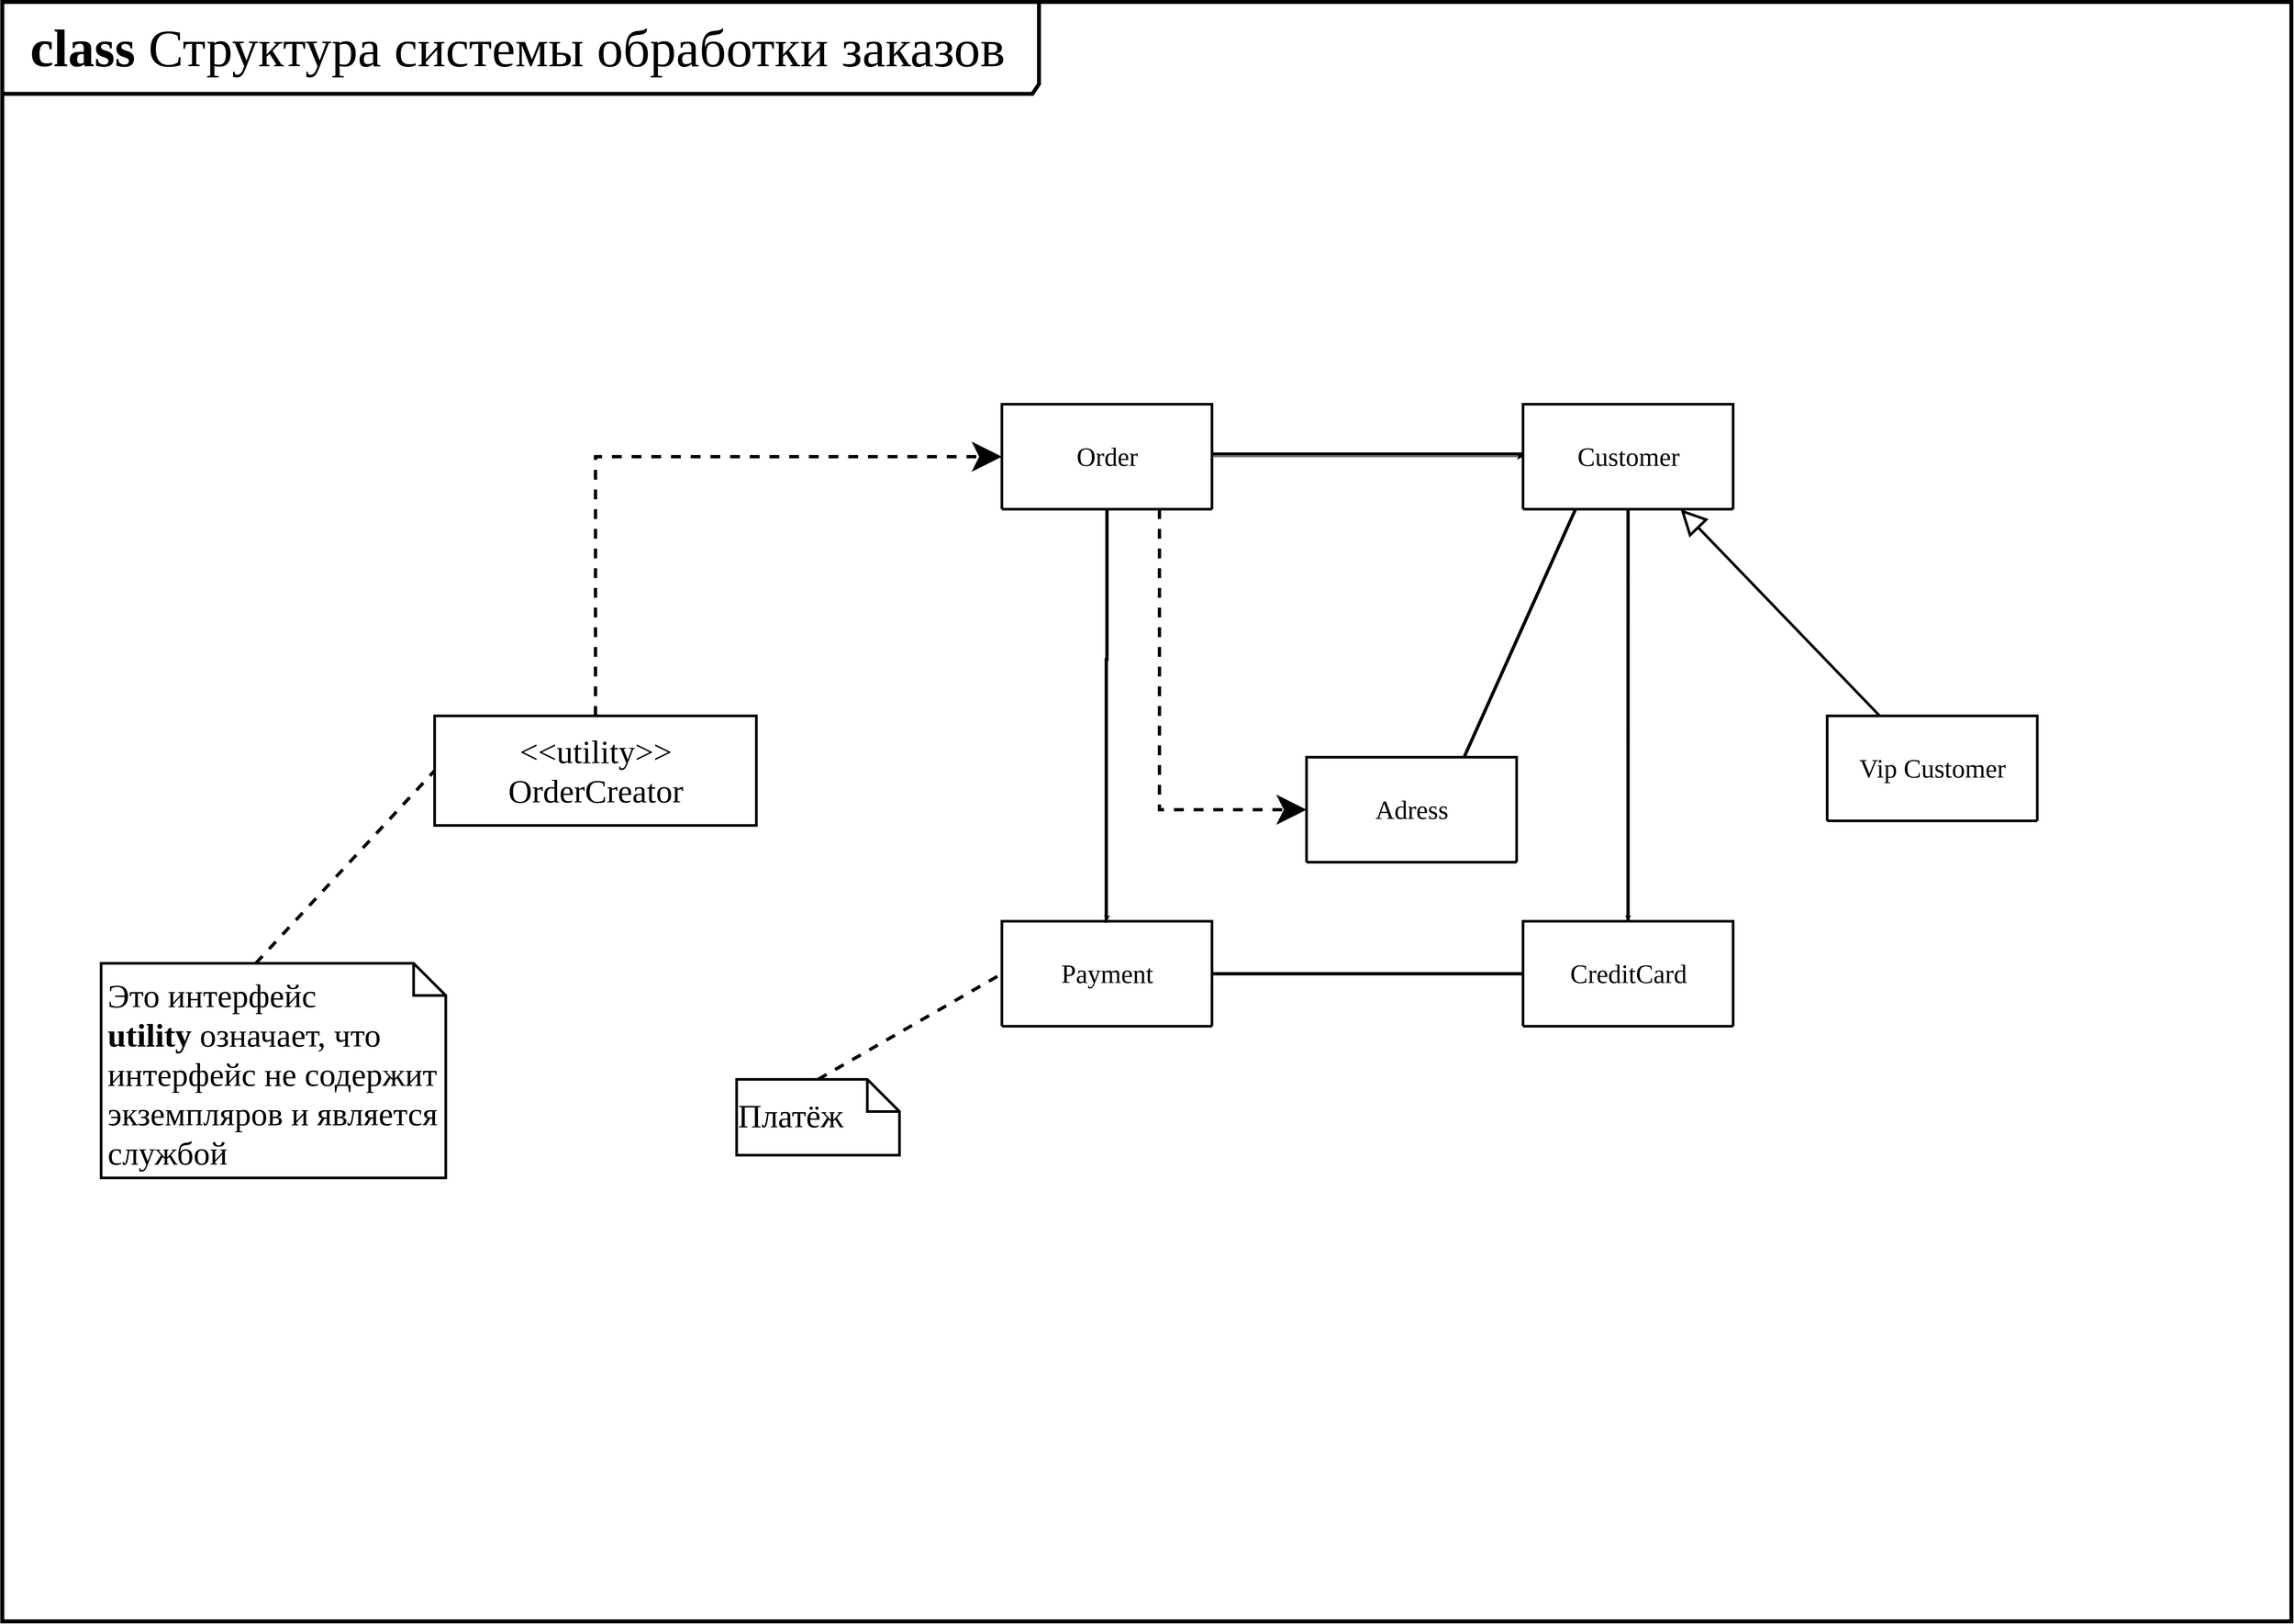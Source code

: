 <mxfile version="13.0.4" type="device"><diagram id="C2ll86_H4dDXe5PMRrQf" name="Страница 1"><mxGraphModel dx="4408" dy="2816" grid="0" gridSize="10" guides="1" tooltips="1" connect="1" arrows="1" fold="1" page="1" pageScale="1" pageWidth="1169" pageHeight="827" background="#FFFFFF" math="0" shadow="0"><root><mxCell id="0"/><mxCell id="1" parent="0"/><mxCell id="RpXPsaA2EfyiFCPnPWXS-1" value="&lt;blockquote style=&quot;margin: 0px 0px 0px 40px ; border: none ; padding: 0px ; font-size: 80px&quot;&gt;&lt;div&gt;&lt;b&gt;class&lt;/b&gt;&lt;span&gt;&amp;nbsp;Структура системы обработки заказов&lt;/span&gt;&lt;/div&gt;&lt;/blockquote&gt;" style="shape=umlFrame;whiteSpace=wrap;html=1;strokeWidth=6;width=1579;height=140;fillColor=none;strokeColor=#000000;fontColor=#000000;align=left;labelBackgroundColor=none;fontFamily=Times New Roman;fontSize=24;labelBorderColor=none;" parent="1" vertex="1"><mxGeometry x="11.5" y="10" width="3486.5" height="2468" as="geometry"/></mxCell><mxCell id="-6LYFsdImO7CzYDlK28p-5" value="" style="edgeStyle=orthogonalEdgeStyle;rounded=0;orthogonalLoop=1;jettySize=auto;html=1;" parent="1" source="A0N89JHzy4WWxgcULXXs-25" target="-6LYFsdImO7CzYDlK28p-1" edge="1"><mxGeometry relative="1" as="geometry"/></mxCell><mxCell id="-6LYFsdImO7CzYDlK28p-15" value="" style="edgeStyle=orthogonalEdgeStyle;rounded=0;orthogonalLoop=1;jettySize=auto;html=1;" parent="1" source="A0N89JHzy4WWxgcULXXs-25" target="-6LYFsdImO7CzYDlK28p-11" edge="1"><mxGeometry relative="1" as="geometry"/></mxCell><mxCell id="-6LYFsdImO7CzYDlK28p-26" style="edgeStyle=orthogonalEdgeStyle;rounded=0;orthogonalLoop=1;jettySize=auto;html=1;exitX=0.5;exitY=1;exitDx=0;exitDy=0;entryX=0.5;entryY=0;entryDx=0;entryDy=0;strokeColor=#000000;strokeWidth=5;endArrow=none;endFill=0;" parent="1" source="A0N89JHzy4WWxgcULXXs-25" target="-6LYFsdImO7CzYDlK28p-11" edge="1"><mxGeometry relative="1" as="geometry"><Array as="points"><mxPoint x="1694" y="1012"/><mxPoint x="1693" y="1012"/></Array></mxGeometry></mxCell><mxCell id="-6LYFsdImO7CzYDlK28p-10" value="" style="edgeStyle=orthogonalEdgeStyle;rounded=0;orthogonalLoop=1;jettySize=auto;html=1;" parent="1" source="-6LYFsdImO7CzYDlK28p-1" target="-6LYFsdImO7CzYDlK28p-6" edge="1"><mxGeometry relative="1" as="geometry"/></mxCell><mxCell id="A0N89JHzy4WWxgcULXXs-48" style="rounded=0;orthogonalLoop=1;jettySize=auto;html=1;exitX=0;exitY=0;exitDx=235.5;exitDy=0;exitPerimeter=0;dashed=1;startSize=218;strokeColor=#000000;strokeWidth=5;fontFamily=Times New Roman;fontSize=40;fontColor=#000000;entryX=0;entryY=0.5;entryDx=0;entryDy=0;endArrow=none;endFill=0;" parent="1" source="A0N89JHzy4WWxgcULXXs-3" target="A0N89JHzy4WWxgcULXXs-10" edge="1"><mxGeometry relative="1" as="geometry"/></mxCell><mxCell id="A0N89JHzy4WWxgcULXXs-3" value="&lt;font&gt;&lt;span style=&quot;font-size: 50px&quot;&gt;Это интерфейс&lt;br&gt;&lt;/span&gt;&lt;span style=&quot;text-align: center&quot;&gt;&lt;font style=&quot;font-size: 50px&quot;&gt;&lt;b&gt;utility &lt;/b&gt;означает, что интерфейс н&lt;/font&gt;&lt;/span&gt;&lt;span style=&quot;font-size: 50px&quot;&gt;е содержит экземпляров и является службой&lt;/span&gt;&lt;br style=&quot;font-size: 50px&quot;&gt;&lt;/font&gt;" style="shape=note;whiteSpace=wrap;html=1;size=49;verticalAlign=middle;align=left;spacingTop=10;strokeColor=#000000;strokeWidth=4;fillColor=none;fontColor=#000000;fontFamily=Times New Roman;fontSize=50;spacing=10;" parent="1" vertex="1"><mxGeometry x="162" y="1475.16" width="525" height="327" as="geometry"/></mxCell><mxCell id="A0N89JHzy4WWxgcULXXs-56" style="edgeStyle=orthogonalEdgeStyle;orthogonalLoop=1;jettySize=auto;html=1;exitX=0.5;exitY=0;exitDx=0;exitDy=0;entryX=0;entryY=0.5;entryDx=0;entryDy=0;dashed=1;strokeColor=#000000;strokeWidth=5;fontFamily=Times New Roman;fontSize=40;fontColor=#000000;startArrow=none;startFill=0;rounded=0;endSize=30;" parent="1" source="A0N89JHzy4WWxgcULXXs-10" target="A0N89JHzy4WWxgcULXXs-25" edge="1"><mxGeometry relative="1" as="geometry"><mxPoint x="1453.502" y="473.0" as="targetPoint"/></mxGeometry></mxCell><mxCell id="A0N89JHzy4WWxgcULXXs-10" value="&lt;font style=&quot;font-size: 50px&quot;&gt;&lt;span style=&quot;&quot;&gt;&amp;lt;&amp;lt;utility&amp;gt;&amp;gt;&lt;/span&gt;&lt;br style=&quot;padding: 0px; margin: 0px;&quot;&gt;&lt;span style=&quot;&quot;&gt;OrderCreator&lt;/span&gt;&lt;/font&gt;" style="html=1;strokeColor=#000000;strokeWidth=4;fillColor=none;fontFamily=Times New Roman;fontSize=30;fontColor=#000000;fontStyle=0" parent="1" vertex="1"><mxGeometry x="670" y="1098" width="490" height="167" as="geometry"/></mxCell><mxCell id="-6LYFsdImO7CzYDlK28p-28" value="&lt;font&gt;Платёж&lt;br style=&quot;font-size: 50px&quot;&gt;&lt;/font&gt;" style="shape=note;whiteSpace=wrap;html=1;size=49;verticalAlign=middle;align=left;spacingTop=-6;strokeColor=#000000;strokeWidth=4;fillColor=none;fontColor=#000000;fontFamily=Times New Roman;fontSize=50;" parent="1" vertex="1"><mxGeometry x="1130" y="1652" width="248" height="115.5" as="geometry"/></mxCell><mxCell id="-6LYFsdImO7CzYDlK28p-29" style="edgeStyle=orthogonalEdgeStyle;rounded=0;orthogonalLoop=1;jettySize=auto;html=1;exitX=0;exitY=0.5;exitDx=0;exitDy=0;entryX=1;entryY=0.5;entryDx=0;entryDy=0;strokeColor=#000000;strokeWidth=5;endArrow=none;endFill=0;" parent="1" source="-6LYFsdImO7CzYDlK28p-6" target="-6LYFsdImO7CzYDlK28p-11" edge="1"><mxGeometry relative="1" as="geometry"><mxPoint x="2079" y="1193" as="sourcePoint"/><mxPoint x="2079.004" y="1821.028" as="targetPoint"/><Array as="points"><mxPoint x="2078" y="1491"/><mxPoint x="2078" y="1491"/></Array></mxGeometry></mxCell><mxCell id="-6LYFsdImO7CzYDlK28p-30" style="edgeStyle=orthogonalEdgeStyle;rounded=0;orthogonalLoop=1;jettySize=auto;html=1;exitX=0;exitY=0.5;exitDx=0;exitDy=0;entryX=1;entryY=0.5;entryDx=0;entryDy=0;strokeColor=#000000;strokeWidth=5;endArrow=none;endFill=0;" parent="1" edge="1"><mxGeometry relative="1" as="geometry"><mxPoint x="2327.711" y="699.028" as="sourcePoint"/><mxPoint x="1854.004" y="699.028" as="targetPoint"/><Array as="points"><mxPoint x="2078" y="699"/><mxPoint x="2078" y="699"/></Array></mxGeometry></mxCell><mxCell id="9WzbZKlg8HmgGUiB9JmM-2" style="edgeStyle=orthogonalEdgeStyle;rounded=0;orthogonalLoop=1;jettySize=auto;html=1;exitX=0.75;exitY=1;exitDx=0;exitDy=0;entryX=0;entryY=0.5;entryDx=0;entryDy=0;strokeColor=#000000;strokeWidth=5;dashed=1;endSize=30;" parent="1" source="A0N89JHzy4WWxgcULXXs-25" target="-6LYFsdImO7CzYDlK28p-16" edge="1"><mxGeometry relative="1" as="geometry"/></mxCell><mxCell id="A0N89JHzy4WWxgcULXXs-25" value="Order" style="swimlane;fontStyle=0;childLayout=stackLayout;horizontal=1;startSize=218;fillColor=none;horizontalStack=0;resizeParent=1;resizeParentMax=0;resizeLast=0;collapsible=1;marginBottom=0;strokeColor=#000000;strokeWidth=4;fontFamily=Times New Roman;fontSize=40;fontColor=#000000;html=1;" parent="1" vertex="1" collapsed="1"><mxGeometry x="1534" y="623" width="320" height="160" as="geometry"><mxRectangle x="2174" y="760" width="480" height="397.527" as="alternateBounds"/></mxGeometry></mxCell><mxCell id="A0N89JHzy4WWxgcULXXs-26" value="" style="text;strokeColor=#000000;fillColor=none;align=left;verticalAlign=top;spacingLeft=4;spacingRight=4;overflow=hidden;rotatable=0;points=[[0,0.5],[1,0.5]];portConstraint=eastwest;fontColor=#000000;fontFamily=Times New Roman;fontSize=30;horizontal=1;strokeWidth=2;" parent="A0N89JHzy4WWxgcULXXs-25" vertex="1"><mxGeometry y="160" width="320" height="59.842" as="geometry"/></mxCell><mxCell id="A0N89JHzy4WWxgcULXXs-27" value="" style="text;strokeColor=#000000;fillColor=none;align=left;verticalAlign=top;spacingLeft=4;spacingRight=4;overflow=hidden;rotatable=0;points=[[0,0.5],[1,0.5]];portConstraint=eastwest;fontColor=#000000;fontFamily=Times New Roman;fontSize=30;strokeWidth=2;" parent="A0N89JHzy4WWxgcULXXs-25" vertex="1"><mxGeometry y="219.842" width="320" height="59.842" as="geometry"/></mxCell><mxCell id="A0N89JHzy4WWxgcULXXs-28" value="" style="text;strokeColor=#000000;fillColor=none;align=left;verticalAlign=top;spacingLeft=4;spacingRight=4;overflow=hidden;rotatable=0;points=[[0,0.5],[1,0.5]];portConstraint=eastwest;fontColor=#000000;fontFamily=Times New Roman;fontSize=30;strokeWidth=2;" parent="A0N89JHzy4WWxgcULXXs-25" vertex="1"><mxGeometry y="279.685" width="320" height="59.842" as="geometry"/></mxCell><mxCell id="9WzbZKlg8HmgGUiB9JmM-4" style="rounded=0;orthogonalLoop=1;jettySize=auto;html=1;exitX=0.25;exitY=1;exitDx=0;exitDy=0;entryX=0.75;entryY=0;entryDx=0;entryDy=0;strokeColor=#000000;strokeWidth=5;endArrow=none;endFill=0;" parent="1" source="-6LYFsdImO7CzYDlK28p-1" target="-6LYFsdImO7CzYDlK28p-16" edge="1"><mxGeometry relative="1" as="geometry"/></mxCell><mxCell id="-6LYFsdImO7CzYDlK28p-1" value="Customer" style="swimlane;fontStyle=0;childLayout=stackLayout;horizontal=1;startSize=218;fillColor=none;horizontalStack=0;resizeParent=1;resizeParentMax=0;resizeLast=0;collapsible=1;marginBottom=0;strokeColor=#000000;strokeWidth=4;fontFamily=Times New Roman;fontSize=40;fontColor=#000000;html=1;" parent="1" vertex="1" collapsed="1"><mxGeometry x="2327.711" y="623" width="320" height="160" as="geometry"><mxRectangle x="2174" y="760" width="480" height="397.527" as="alternateBounds"/></mxGeometry></mxCell><mxCell id="-6LYFsdImO7CzYDlK28p-2" value="" style="text;strokeColor=#000000;fillColor=none;align=left;verticalAlign=top;spacingLeft=4;spacingRight=4;overflow=hidden;rotatable=0;points=[[0,0.5],[1,0.5]];portConstraint=eastwest;fontColor=#000000;fontFamily=Times New Roman;fontSize=30;horizontal=1;strokeWidth=2;" parent="-6LYFsdImO7CzYDlK28p-1" vertex="1"><mxGeometry y="160" width="320" height="59.842" as="geometry"/></mxCell><mxCell id="-6LYFsdImO7CzYDlK28p-3" value="" style="text;strokeColor=#000000;fillColor=none;align=left;verticalAlign=top;spacingLeft=4;spacingRight=4;overflow=hidden;rotatable=0;points=[[0,0.5],[1,0.5]];portConstraint=eastwest;fontColor=#000000;fontFamily=Times New Roman;fontSize=30;strokeWidth=2;" parent="-6LYFsdImO7CzYDlK28p-1" vertex="1"><mxGeometry y="219.842" width="320" height="59.842" as="geometry"/></mxCell><mxCell id="-6LYFsdImO7CzYDlK28p-4" value="" style="text;strokeColor=#000000;fillColor=none;align=left;verticalAlign=top;spacingLeft=4;spacingRight=4;overflow=hidden;rotatable=0;points=[[0,0.5],[1,0.5]];portConstraint=eastwest;fontColor=#000000;fontFamily=Times New Roman;fontSize=30;strokeWidth=2;" parent="-6LYFsdImO7CzYDlK28p-1" vertex="1"><mxGeometry y="279.685" width="320" height="59.842" as="geometry"/></mxCell><mxCell id="-6LYFsdImO7CzYDlK28p-6" value="CreditCard" style="swimlane;fontStyle=0;childLayout=stackLayout;horizontal=1;startSize=218;fillColor=none;horizontalStack=0;resizeParent=1;resizeParentMax=0;resizeLast=0;collapsible=1;marginBottom=0;strokeColor=#000000;strokeWidth=4;fontFamily=Times New Roman;fontSize=40;fontColor=#000000;html=1;" parent="1" vertex="1" collapsed="1"><mxGeometry x="2327.711" y="1411.028" width="320" height="160" as="geometry"><mxRectangle x="2174" y="760" width="480" height="397.527" as="alternateBounds"/></mxGeometry></mxCell><mxCell id="-6LYFsdImO7CzYDlK28p-7" value="" style="text;strokeColor=#000000;fillColor=none;align=left;verticalAlign=top;spacingLeft=4;spacingRight=4;overflow=hidden;rotatable=0;points=[[0,0.5],[1,0.5]];portConstraint=eastwest;fontColor=#000000;fontFamily=Times New Roman;fontSize=30;horizontal=1;strokeWidth=2;" parent="-6LYFsdImO7CzYDlK28p-6" vertex="1"><mxGeometry y="160" width="320" height="59.842" as="geometry"/></mxCell><mxCell id="-6LYFsdImO7CzYDlK28p-8" value="" style="text;strokeColor=#000000;fillColor=none;align=left;verticalAlign=top;spacingLeft=4;spacingRight=4;overflow=hidden;rotatable=0;points=[[0,0.5],[1,0.5]];portConstraint=eastwest;fontColor=#000000;fontFamily=Times New Roman;fontSize=30;strokeWidth=2;" parent="-6LYFsdImO7CzYDlK28p-6" vertex="1"><mxGeometry y="219.842" width="320" height="59.842" as="geometry"/></mxCell><mxCell id="-6LYFsdImO7CzYDlK28p-9" value="" style="text;strokeColor=#000000;fillColor=none;align=left;verticalAlign=top;spacingLeft=4;spacingRight=4;overflow=hidden;rotatable=0;points=[[0,0.5],[1,0.5]];portConstraint=eastwest;fontColor=#000000;fontFamily=Times New Roman;fontSize=30;strokeWidth=2;" parent="-6LYFsdImO7CzYDlK28p-6" vertex="1"><mxGeometry y="279.685" width="320" height="59.842" as="geometry"/></mxCell><mxCell id="-6LYFsdImO7CzYDlK28p-11" value="Payment" style="swimlane;fontStyle=0;childLayout=stackLayout;horizontal=1;startSize=218;fillColor=none;horizontalStack=0;resizeParent=1;resizeParentMax=0;resizeLast=0;collapsible=1;marginBottom=0;strokeColor=#000000;strokeWidth=4;fontFamily=Times New Roman;fontSize=40;fontColor=#000000;html=1;" parent="1" vertex="1" collapsed="1"><mxGeometry x="1534.004" y="1411.028" width="320" height="160" as="geometry"><mxRectangle x="2173.224" y="1377.95" width="480" height="397.527" as="alternateBounds"/></mxGeometry></mxCell><mxCell id="-6LYFsdImO7CzYDlK28p-12" value="" style="text;strokeColor=#000000;fillColor=none;align=left;verticalAlign=top;spacingLeft=4;spacingRight=4;overflow=hidden;rotatable=0;points=[[0,0.5],[1,0.5]];portConstraint=eastwest;fontColor=#000000;fontFamily=Times New Roman;fontSize=30;horizontal=1;strokeWidth=2;" parent="-6LYFsdImO7CzYDlK28p-11" vertex="1"><mxGeometry y="160" width="320" height="59.842" as="geometry"/></mxCell><mxCell id="-6LYFsdImO7CzYDlK28p-13" value="" style="text;strokeColor=#000000;fillColor=none;align=left;verticalAlign=top;spacingLeft=4;spacingRight=4;overflow=hidden;rotatable=0;points=[[0,0.5],[1,0.5]];portConstraint=eastwest;fontColor=#000000;fontFamily=Times New Roman;fontSize=30;strokeWidth=2;" parent="-6LYFsdImO7CzYDlK28p-11" vertex="1"><mxGeometry y="219.842" width="320" height="59.842" as="geometry"/></mxCell><mxCell id="-6LYFsdImO7CzYDlK28p-14" value="" style="text;strokeColor=#000000;fillColor=none;align=left;verticalAlign=top;spacingLeft=4;spacingRight=4;overflow=hidden;rotatable=0;points=[[0,0.5],[1,0.5]];portConstraint=eastwest;fontColor=#000000;fontFamily=Times New Roman;fontSize=30;strokeWidth=2;" parent="-6LYFsdImO7CzYDlK28p-11" vertex="1"><mxGeometry y="279.685" width="320" height="59.842" as="geometry"/></mxCell><mxCell id="9WzbZKlg8HmgGUiB9JmM-1" style="edgeStyle=orthogonalEdgeStyle;rounded=0;orthogonalLoop=1;jettySize=auto;html=1;strokeColor=#000000;strokeWidth=5;endArrow=none;endFill=0;entryX=0.5;entryY=0;entryDx=0;entryDy=0;exitX=0.5;exitY=1;exitDx=0;exitDy=0;" parent="1" source="-6LYFsdImO7CzYDlK28p-1" target="-6LYFsdImO7CzYDlK28p-6" edge="1"><mxGeometry relative="1" as="geometry"><Array as="points"><mxPoint x="2488" y="1171"/><mxPoint x="2488" y="1171"/></Array><mxPoint x="2487.04" y="780" as="sourcePoint"/><mxPoint x="2487" y="1375" as="targetPoint"/></mxGeometry></mxCell><mxCell id="9WzbZKlg8HmgGUiB9JmM-3" style="rounded=0;orthogonalLoop=1;jettySize=auto;html=1;exitX=0.5;exitY=0;exitDx=0;exitDy=0;exitPerimeter=0;dashed=1;startSize=218;strokeColor=#000000;strokeWidth=5;fontFamily=Times New Roman;fontSize=40;fontColor=#000000;entryX=0;entryY=0.5;entryDx=0;entryDy=0;endArrow=none;endFill=0;" parent="1" source="-6LYFsdImO7CzYDlK28p-28" edge="1"><mxGeometry relative="1" as="geometry"><mxPoint x="1534.004" y="1491.028" as="targetPoint"/><mxPoint x="1303.5" y="1616" as="sourcePoint"/></mxGeometry></mxCell><mxCell id="9WzbZKlg8HmgGUiB9JmM-6" value="" style="endArrow=block;endFill=0;endSize=30;html=1;strokeColor=#000000;strokeWidth=4;entryX=0.75;entryY=1;entryDx=0;entryDy=0;exitX=0.25;exitY=0;exitDx=0;exitDy=0;startArrow=none;startFill=0;" parent="1" source="-6LYFsdImO7CzYDlK28p-21" target="-6LYFsdImO7CzYDlK28p-1" edge="1"><mxGeometry width="160" relative="1" as="geometry"><mxPoint x="2529" y="951" as="sourcePoint"/><mxPoint x="2689" y="951" as="targetPoint"/></mxGeometry></mxCell><mxCell id="-6LYFsdImO7CzYDlK28p-16" value="Adress" style="swimlane;fontStyle=0;childLayout=stackLayout;horizontal=1;startSize=218;fillColor=none;horizontalStack=0;resizeParent=1;resizeParentMax=0;resizeLast=0;collapsible=1;marginBottom=0;strokeColor=#000000;strokeWidth=4;fontFamily=Times New Roman;fontSize=40;fontColor=#000000;html=1;" parent="1" vertex="1" collapsed="1"><mxGeometry x="1998" y="1161" width="320" height="160" as="geometry"><mxRectangle x="2174" y="760" width="480" height="397.527" as="alternateBounds"/></mxGeometry></mxCell><mxCell id="-6LYFsdImO7CzYDlK28p-17" value="" style="text;strokeColor=#000000;fillColor=none;align=left;verticalAlign=top;spacingLeft=4;spacingRight=4;overflow=hidden;rotatable=0;points=[[0,0.5],[1,0.5]];portConstraint=eastwest;fontColor=#000000;fontFamily=Times New Roman;fontSize=30;horizontal=1;strokeWidth=2;" parent="-6LYFsdImO7CzYDlK28p-16" vertex="1"><mxGeometry y="160" width="320" height="59.842" as="geometry"/></mxCell><mxCell id="-6LYFsdImO7CzYDlK28p-18" value="" style="text;strokeColor=#000000;fillColor=none;align=left;verticalAlign=top;spacingLeft=4;spacingRight=4;overflow=hidden;rotatable=0;points=[[0,0.5],[1,0.5]];portConstraint=eastwest;fontColor=#000000;fontFamily=Times New Roman;fontSize=30;strokeWidth=2;" parent="-6LYFsdImO7CzYDlK28p-16" vertex="1"><mxGeometry y="219.842" width="320" height="59.842" as="geometry"/></mxCell><mxCell id="-6LYFsdImO7CzYDlK28p-19" value="" style="text;strokeColor=#000000;fillColor=none;align=left;verticalAlign=top;spacingLeft=4;spacingRight=4;overflow=hidden;rotatable=0;points=[[0,0.5],[1,0.5]];portConstraint=eastwest;fontColor=#000000;fontFamily=Times New Roman;fontSize=30;strokeWidth=2;" parent="-6LYFsdImO7CzYDlK28p-16" vertex="1"><mxGeometry y="279.685" width="320" height="59.842" as="geometry"/></mxCell><mxCell id="-6LYFsdImO7CzYDlK28p-21" value="Vip Customer" style="swimlane;fontStyle=0;childLayout=stackLayout;horizontal=1;startSize=218;fillColor=none;horizontalStack=0;resizeParent=1;resizeParentMax=0;resizeLast=0;collapsible=1;marginBottom=0;strokeColor=#000000;strokeWidth=4;fontFamily=Times New Roman;fontSize=40;fontColor=#000000;html=1;" parent="1" vertex="1" collapsed="1"><mxGeometry x="2791" y="1098" width="320" height="160" as="geometry"><mxRectangle x="2174" y="760" width="480" height="397.527" as="alternateBounds"/></mxGeometry></mxCell><mxCell id="-6LYFsdImO7CzYDlK28p-22" value="" style="text;strokeColor=#000000;fillColor=none;align=left;verticalAlign=top;spacingLeft=4;spacingRight=4;overflow=hidden;rotatable=0;points=[[0,0.5],[1,0.5]];portConstraint=eastwest;fontColor=#000000;fontFamily=Times New Roman;fontSize=30;horizontal=1;strokeWidth=2;" parent="-6LYFsdImO7CzYDlK28p-21" vertex="1"><mxGeometry y="160" width="320" height="59.842" as="geometry"/></mxCell><mxCell id="-6LYFsdImO7CzYDlK28p-23" value="" style="text;strokeColor=#000000;fillColor=none;align=left;verticalAlign=top;spacingLeft=4;spacingRight=4;overflow=hidden;rotatable=0;points=[[0,0.5],[1,0.5]];portConstraint=eastwest;fontColor=#000000;fontFamily=Times New Roman;fontSize=30;strokeWidth=2;" parent="-6LYFsdImO7CzYDlK28p-21" vertex="1"><mxGeometry y="219.842" width="320" height="59.842" as="geometry"/></mxCell><mxCell id="-6LYFsdImO7CzYDlK28p-24" value="" style="text;strokeColor=#000000;fillColor=none;align=left;verticalAlign=top;spacingLeft=4;spacingRight=4;overflow=hidden;rotatable=0;points=[[0,0.5],[1,0.5]];portConstraint=eastwest;fontColor=#000000;fontFamily=Times New Roman;fontSize=30;strokeWidth=2;" parent="-6LYFsdImO7CzYDlK28p-21" vertex="1"><mxGeometry y="279.685" width="320" height="59.842" as="geometry"/></mxCell></root></mxGraphModel></diagram></mxfile>